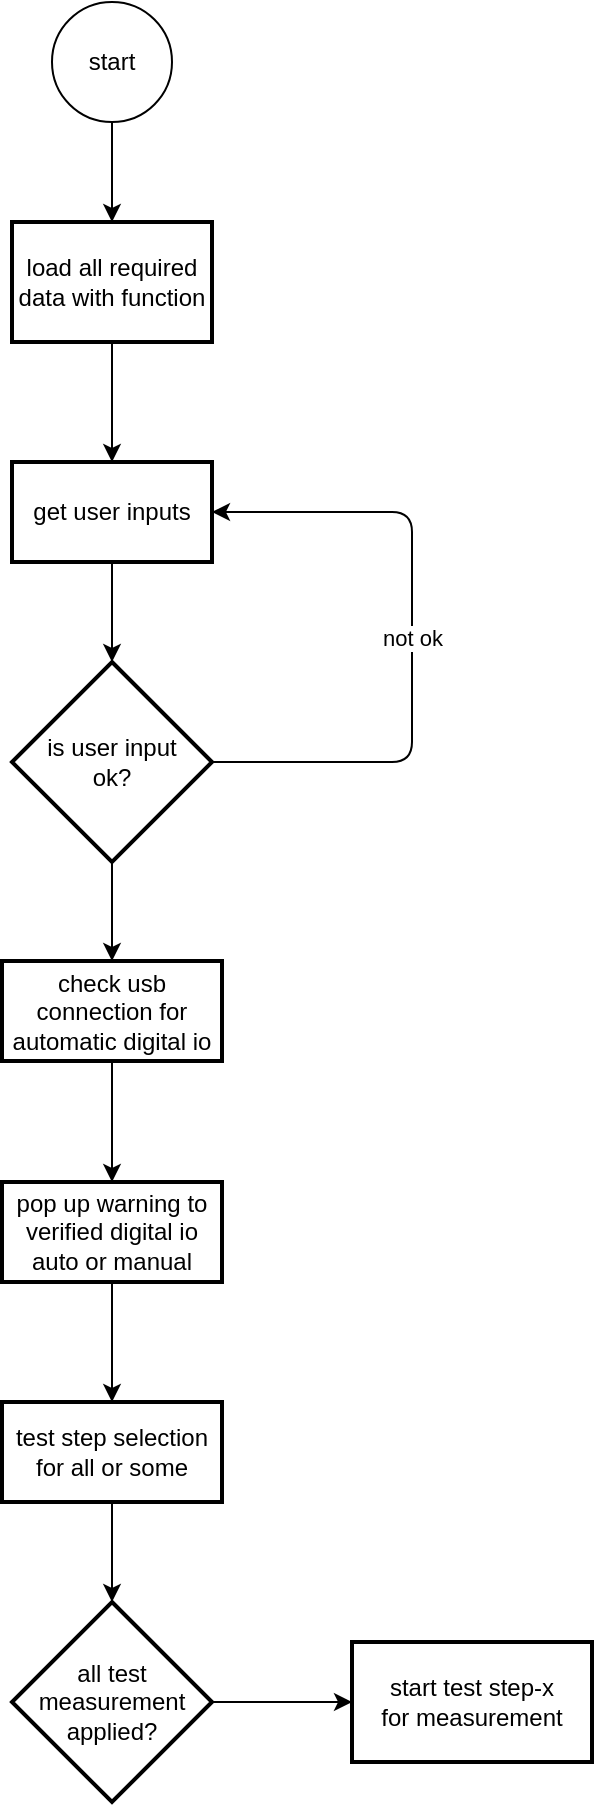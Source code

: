 <mxfile version="14.8.1" type="github">
  <diagram id="z8RYeGYIjc0KMRlBRthc" name="Page-1">
    <mxGraphModel dx="1673" dy="1038" grid="1" gridSize="10" guides="1" tooltips="1" connect="1" arrows="1" fold="1" page="1" pageScale="1" pageWidth="827" pageHeight="1169" math="0" shadow="0">
      <root>
        <mxCell id="0" />
        <mxCell id="1" parent="0" />
        <mxCell id="ofNI_tSjx9QzNaKV6KWY-3" style="edgeStyle=orthogonalEdgeStyle;orthogonalLoop=1;jettySize=auto;html=1;entryX=0.5;entryY=0;entryDx=0;entryDy=0;" edge="1" parent="1" source="ofNI_tSjx9QzNaKV6KWY-1" target="ofNI_tSjx9QzNaKV6KWY-2">
          <mxGeometry relative="1" as="geometry" />
        </mxCell>
        <mxCell id="ofNI_tSjx9QzNaKV6KWY-1" value="start" style="ellipse;whiteSpace=wrap;html=1;aspect=fixed;" vertex="1" parent="1">
          <mxGeometry x="135" y="80" width="60" height="60" as="geometry" />
        </mxCell>
        <mxCell id="ofNI_tSjx9QzNaKV6KWY-13" style="edgeStyle=orthogonalEdgeStyle;orthogonalLoop=1;jettySize=auto;html=1;entryX=0.5;entryY=0;entryDx=0;entryDy=0;" edge="1" parent="1" source="ofNI_tSjx9QzNaKV6KWY-2" target="ofNI_tSjx9QzNaKV6KWY-10">
          <mxGeometry relative="1" as="geometry" />
        </mxCell>
        <mxCell id="ofNI_tSjx9QzNaKV6KWY-2" value="load all required data with function" style="whiteSpace=wrap;html=1;absoluteArcSize=1;arcSize=14;strokeWidth=2;" vertex="1" parent="1">
          <mxGeometry x="115" y="190" width="100" height="60" as="geometry" />
        </mxCell>
        <mxCell id="ofNI_tSjx9QzNaKV6KWY-15" style="edgeStyle=orthogonalEdgeStyle;orthogonalLoop=1;jettySize=auto;html=1;entryX=0.5;entryY=0;entryDx=0;entryDy=0;entryPerimeter=0;" edge="1" parent="1" source="ofNI_tSjx9QzNaKV6KWY-10" target="ofNI_tSjx9QzNaKV6KWY-14">
          <mxGeometry relative="1" as="geometry" />
        </mxCell>
        <mxCell id="ofNI_tSjx9QzNaKV6KWY-10" value="get user inputs" style="whiteSpace=wrap;html=1;absoluteArcSize=1;arcSize=14;strokeWidth=2;" vertex="1" parent="1">
          <mxGeometry x="115" y="310" width="100" height="50" as="geometry" />
        </mxCell>
        <mxCell id="ofNI_tSjx9QzNaKV6KWY-17" value="not ok" style="edgeStyle=orthogonalEdgeStyle;orthogonalLoop=1;jettySize=auto;html=1;exitX=1;exitY=0.5;exitDx=0;exitDy=0;exitPerimeter=0;entryX=1;entryY=0.5;entryDx=0;entryDy=0;" edge="1" parent="1" source="ofNI_tSjx9QzNaKV6KWY-14" target="ofNI_tSjx9QzNaKV6KWY-10">
          <mxGeometry relative="1" as="geometry">
            <Array as="points">
              <mxPoint x="315" y="460" />
              <mxPoint x="315" y="335" />
            </Array>
          </mxGeometry>
        </mxCell>
        <mxCell id="ofNI_tSjx9QzNaKV6KWY-20" style="edgeStyle=orthogonalEdgeStyle;rounded=0;orthogonalLoop=1;jettySize=auto;html=1;entryX=0.5;entryY=0;entryDx=0;entryDy=0;" edge="1" parent="1" source="ofNI_tSjx9QzNaKV6KWY-14" target="ofNI_tSjx9QzNaKV6KWY-19">
          <mxGeometry relative="1" as="geometry" />
        </mxCell>
        <mxCell id="ofNI_tSjx9QzNaKV6KWY-14" value="is user input &lt;br&gt;ok?" style="strokeWidth=2;html=1;shape=mxgraph.flowchart.decision;whiteSpace=wrap;" vertex="1" parent="1">
          <mxGeometry x="115" y="410" width="100" height="100" as="geometry" />
        </mxCell>
        <mxCell id="ofNI_tSjx9QzNaKV6KWY-22" style="edgeStyle=orthogonalEdgeStyle;rounded=0;orthogonalLoop=1;jettySize=auto;html=1;entryX=0.5;entryY=0;entryDx=0;entryDy=0;" edge="1" parent="1" source="ofNI_tSjx9QzNaKV6KWY-19" target="ofNI_tSjx9QzNaKV6KWY-21">
          <mxGeometry relative="1" as="geometry" />
        </mxCell>
        <mxCell id="ofNI_tSjx9QzNaKV6KWY-19" value="check usb connection for automatic digital io" style="whiteSpace=wrap;html=1;absoluteArcSize=1;arcSize=14;strokeWidth=2;align=center;" vertex="1" parent="1">
          <mxGeometry x="110" y="559.5" width="110" height="50" as="geometry" />
        </mxCell>
        <mxCell id="ofNI_tSjx9QzNaKV6KWY-24" style="edgeStyle=orthogonalEdgeStyle;rounded=0;orthogonalLoop=1;jettySize=auto;html=1;entryX=0.5;entryY=0;entryDx=0;entryDy=0;" edge="1" parent="1" source="ofNI_tSjx9QzNaKV6KWY-21" target="ofNI_tSjx9QzNaKV6KWY-23">
          <mxGeometry relative="1" as="geometry" />
        </mxCell>
        <mxCell id="ofNI_tSjx9QzNaKV6KWY-21" value="pop up warning to verified digital io auto or manual" style="whiteSpace=wrap;html=1;absoluteArcSize=1;arcSize=14;strokeWidth=2;align=center;" vertex="1" parent="1">
          <mxGeometry x="110" y="670" width="110" height="50" as="geometry" />
        </mxCell>
        <mxCell id="ofNI_tSjx9QzNaKV6KWY-29" style="edgeStyle=orthogonalEdgeStyle;rounded=0;orthogonalLoop=1;jettySize=auto;html=1;entryX=0.5;entryY=0;entryDx=0;entryDy=0;entryPerimeter=0;" edge="1" parent="1" source="ofNI_tSjx9QzNaKV6KWY-23" target="ofNI_tSjx9QzNaKV6KWY-28">
          <mxGeometry relative="1" as="geometry" />
        </mxCell>
        <mxCell id="ofNI_tSjx9QzNaKV6KWY-23" value="test step selection&lt;br&gt;for all or some" style="whiteSpace=wrap;html=1;absoluteArcSize=1;arcSize=14;strokeWidth=2;align=center;" vertex="1" parent="1">
          <mxGeometry x="110" y="780" width="110" height="50" as="geometry" />
        </mxCell>
        <mxCell id="ofNI_tSjx9QzNaKV6KWY-31" style="edgeStyle=orthogonalEdgeStyle;rounded=0;orthogonalLoop=1;jettySize=auto;html=1;exitX=1;exitY=0.5;exitDx=0;exitDy=0;exitPerimeter=0;entryX=0;entryY=0.5;entryDx=0;entryDy=0;" edge="1" parent="1" source="ofNI_tSjx9QzNaKV6KWY-28" target="ofNI_tSjx9QzNaKV6KWY-30">
          <mxGeometry relative="1" as="geometry" />
        </mxCell>
        <mxCell id="ofNI_tSjx9QzNaKV6KWY-28" value="all test measurement applied?" style="strokeWidth=2;html=1;shape=mxgraph.flowchart.decision;whiteSpace=wrap;" vertex="1" parent="1">
          <mxGeometry x="115" y="880" width="100" height="100" as="geometry" />
        </mxCell>
        <mxCell id="ofNI_tSjx9QzNaKV6KWY-30" value="start test step-x&lt;br&gt;for measurement" style="whiteSpace=wrap;html=1;absoluteArcSize=1;arcSize=14;strokeWidth=2;align=center;" vertex="1" parent="1">
          <mxGeometry x="285" y="900" width="120" height="60" as="geometry" />
        </mxCell>
      </root>
    </mxGraphModel>
  </diagram>
</mxfile>
